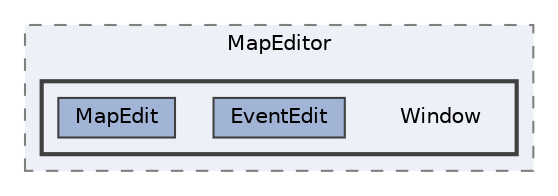 digraph "C:/Users/むずでょ/Documents/Unity Projects/RMU-1-00-00-Research/Assets/RPGMaker/Codebase/Editor/MapEditor/Window"
{
 // LATEX_PDF_SIZE
  bgcolor="transparent";
  edge [fontname=Helvetica,fontsize=10,labelfontname=Helvetica,labelfontsize=10];
  node [fontname=Helvetica,fontsize=10,shape=box,height=0.2,width=0.4];
  compound=true
  subgraph clusterdir_0908cf6d4886ba6c7ba11cb0fab20989 {
    graph [ bgcolor="#edf0f7", pencolor="grey50", label="MapEditor", fontname=Helvetica,fontsize=10 style="filled,dashed", URL="dir_0908cf6d4886ba6c7ba11cb0fab20989.html",tooltip=""]
  subgraph clusterdir_8d8e3a131a2e5507ef619996d869d482 {
    graph [ bgcolor="#edf0f7", pencolor="grey25", label="", fontname=Helvetica,fontsize=10 style="filled,bold", URL="dir_8d8e3a131a2e5507ef619996d869d482.html",tooltip=""]
    dir_8d8e3a131a2e5507ef619996d869d482 [shape=plaintext, label="Window"];
  dir_d871ba773eb70e4076917fc13229a17c [label="EventEdit", fillcolor="#a2b4d6", color="grey25", style="filled", URL="dir_d871ba773eb70e4076917fc13229a17c.html",tooltip=""];
  dir_b0c08fc095e776827242d46a5329fdd7 [label="MapEdit", fillcolor="#a2b4d6", color="grey25", style="filled", URL="dir_b0c08fc095e776827242d46a5329fdd7.html",tooltip=""];
  }
  }
}
